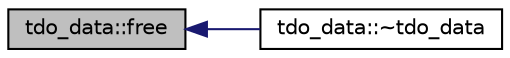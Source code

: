 digraph "tdo_data::free"
{
  edge [fontname="Helvetica",fontsize="10",labelfontname="Helvetica",labelfontsize="10"];
  node [fontname="Helvetica",fontsize="10",shape=record];
  rankdir="LR";
  Node8 [label="tdo_data::free",height=0.2,width=0.4,color="black", fillcolor="grey75", style="filled", fontcolor="black"];
  Node8 -> Node9 [dir="back",color="midnightblue",fontsize="10",style="solid",fontname="Helvetica"];
  Node9 [label="tdo_data::~tdo_data",height=0.2,width=0.4,color="black", fillcolor="white", style="filled",URL="$dc/d0d/classtdo__data.html#aa1befa7ab575f6456b51a2fa152a07de"];
}

